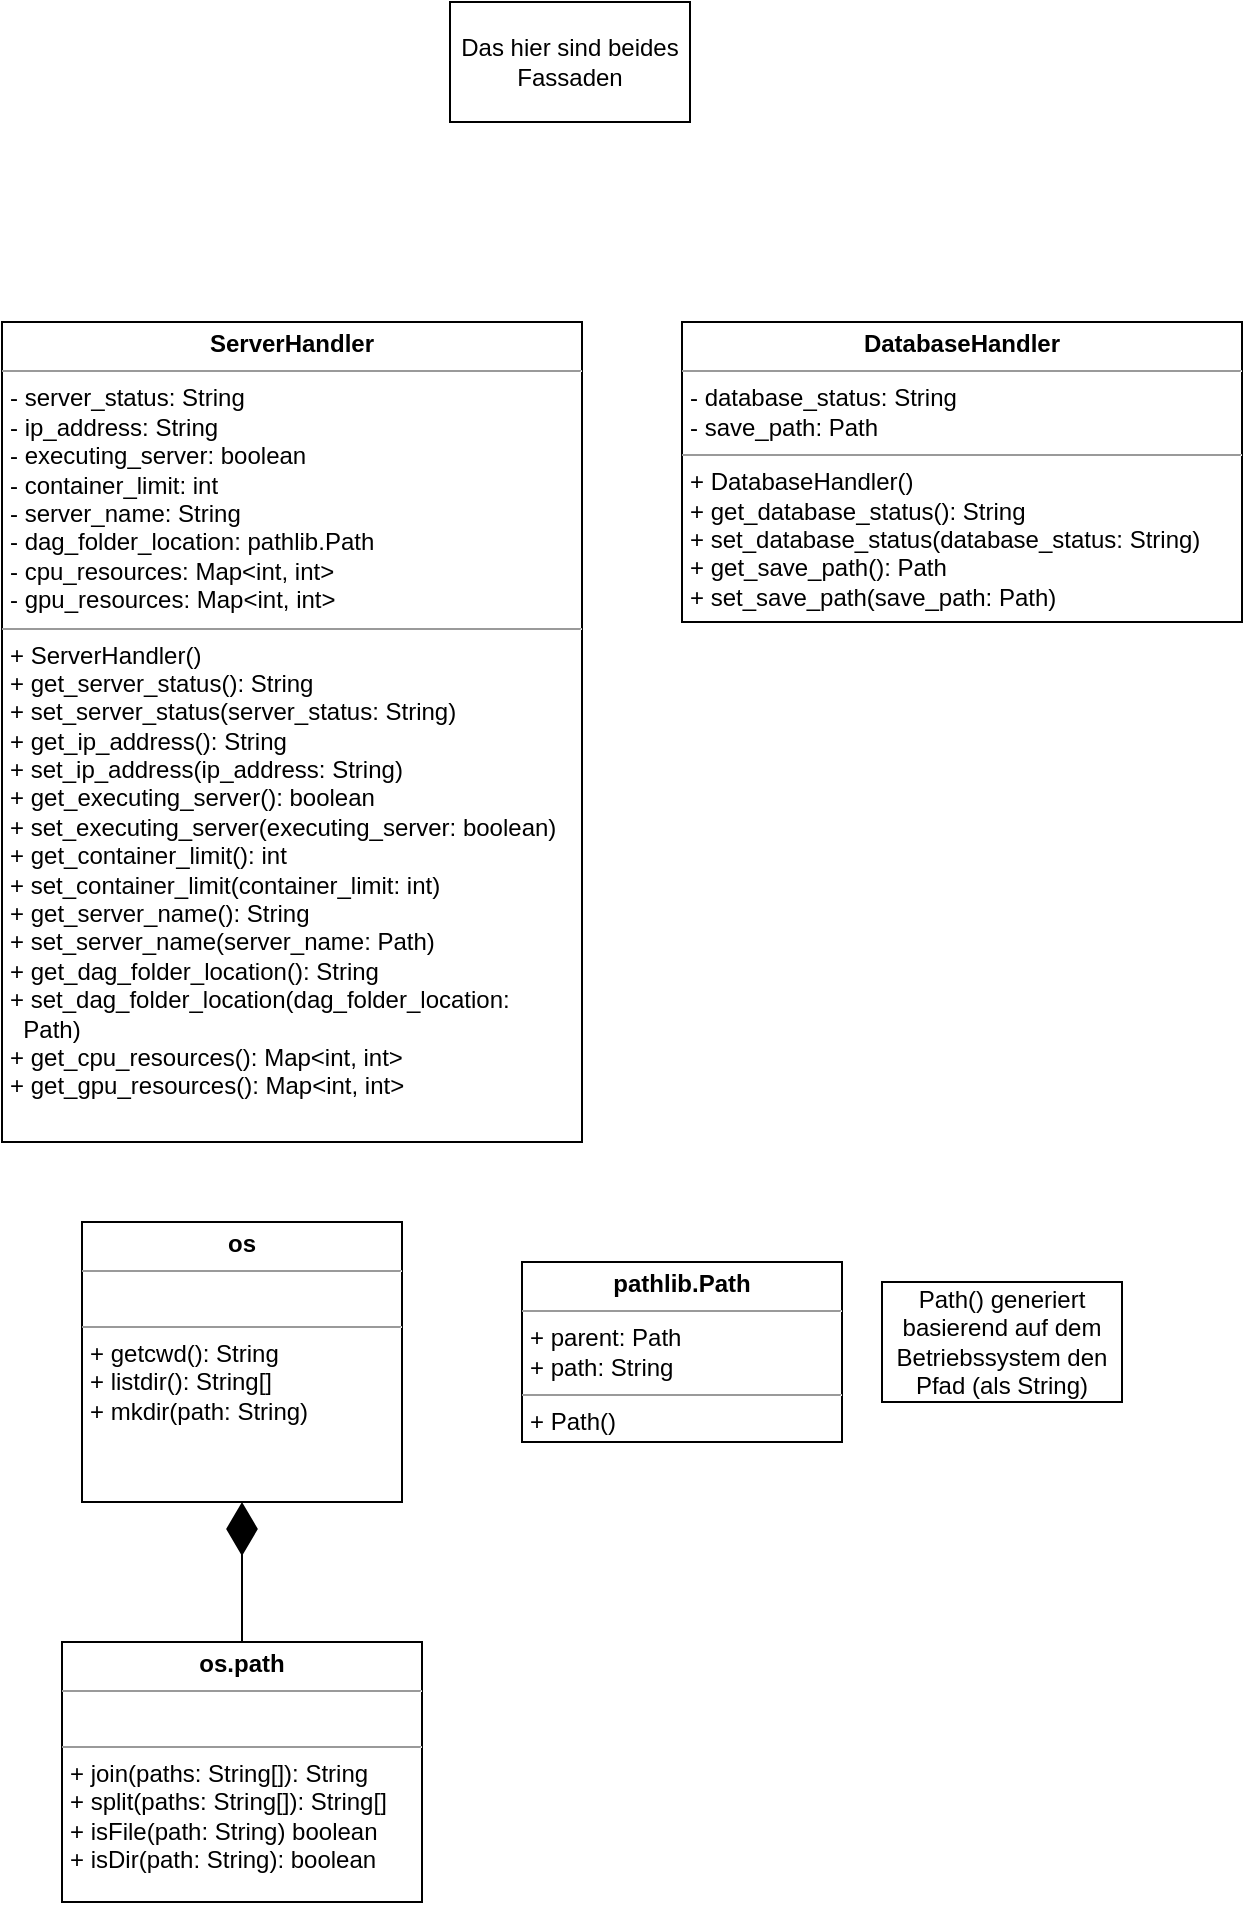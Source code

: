 <mxfile version="15.9.1" type="device"><diagram id="C5RBs43oDa-KdzZeNtuy" name="Page-1"><mxGraphModel dx="946" dy="645" grid="1" gridSize="10" guides="1" tooltips="1" connect="1" arrows="1" fold="1" page="1" pageScale="1" pageWidth="827" pageHeight="1169" math="0" shadow="0"><root><mxCell id="WIyWlLk6GJQsqaUBKTNV-0"/><mxCell id="WIyWlLk6GJQsqaUBKTNV-1" parent="WIyWlLk6GJQsqaUBKTNV-0"/><mxCell id="eIQceNs1QsFLlda-77z3-5" value="&lt;p style=&quot;margin: 0px ; margin-top: 4px ; text-align: center&quot;&gt;&lt;b&gt;ServerHandler&lt;/b&gt;&lt;/p&gt;&lt;hr size=&quot;1&quot;&gt;&lt;p style=&quot;margin: 0px ; margin-left: 4px&quot;&gt;- server_status: String&lt;/p&gt;&lt;p style=&quot;margin: 0px ; margin-left: 4px&quot;&gt;- ip_address: String&lt;/p&gt;&lt;p style=&quot;margin: 0px ; margin-left: 4px&quot;&gt;- executing_server: boolean&lt;/p&gt;&lt;p style=&quot;margin: 0px ; margin-left: 4px&quot;&gt;- container_limit: int&lt;/p&gt;&lt;p style=&quot;margin: 0px ; margin-left: 4px&quot;&gt;- server_name: String&lt;/p&gt;&lt;p style=&quot;margin: 0px ; margin-left: 4px&quot;&gt;- dag_folder_location: pathlib.Path&lt;/p&gt;&lt;p style=&quot;margin: 0px ; margin-left: 4px&quot;&gt;- cpu_resources: Map&amp;lt;int, int&amp;gt;&lt;/p&gt;&lt;p style=&quot;margin: 0px ; margin-left: 4px&quot;&gt;- gpu_resources: Map&amp;lt;int, int&amp;gt;&lt;/p&gt;&lt;hr size=&quot;1&quot;&gt;&lt;p style=&quot;margin: 0px ; margin-left: 4px&quot;&gt;+ ServerHandler()&lt;/p&gt;&lt;p style=&quot;margin: 0px ; margin-left: 4px&quot;&gt;+ get_server_status(): String&lt;/p&gt;&lt;p style=&quot;margin: 0px ; margin-left: 4px&quot;&gt;+ set_server_status(server_status: String)&lt;br&gt;&lt;/p&gt;&lt;p style=&quot;margin: 0px ; margin-left: 4px&quot;&gt;+ get_ip_address(): String&lt;/p&gt;&lt;p style=&quot;margin: 0px ; margin-left: 4px&quot;&gt;+ set_ip_address(ip_address: String)&lt;/p&gt;&lt;p style=&quot;margin: 0px ; margin-left: 4px&quot;&gt;+ get_executing_server(): boolean&lt;/p&gt;&lt;p style=&quot;margin: 0px ; margin-left: 4px&quot;&gt;+ set_executing_server(executing_server: boolean)&lt;/p&gt;&lt;p style=&quot;margin: 0px ; margin-left: 4px&quot;&gt;+ get_container_limit(): int&lt;/p&gt;&lt;p style=&quot;margin: 0px ; margin-left: 4px&quot;&gt;+ set_container_limit(container_limit: int)&lt;/p&gt;&lt;p style=&quot;margin: 0px ; margin-left: 4px&quot;&gt;+ get_server_name(): String&lt;/p&gt;&lt;p style=&quot;margin: 0px ; margin-left: 4px&quot;&gt;+ set_server_name(server_name: Path)&lt;/p&gt;&lt;p style=&quot;margin: 0px ; margin-left: 4px&quot;&gt;+ get_dag_folder_location(): String&lt;/p&gt;&lt;p style=&quot;margin: 0px ; margin-left: 4px&quot;&gt;+ set_dag_folder_location(dag_folder_location:&amp;nbsp;&lt;/p&gt;&lt;p style=&quot;margin: 0px ; margin-left: 4px&quot;&gt;&lt;span style=&quot;white-space: pre&quot;&gt;&amp;nbsp; &lt;/span&gt;Path)&lt;/p&gt;&lt;p style=&quot;margin: 0px ; margin-left: 4px&quot;&gt;+ get_cpu_resources(): Map&amp;lt;int, int&amp;gt;&lt;/p&gt;&lt;p style=&quot;margin: 0px ; margin-left: 4px&quot;&gt;+ get_gpu_resources(): Map&amp;lt;int, int&amp;gt;&lt;/p&gt;&lt;p style=&quot;margin: 0px ; margin-left: 4px&quot;&gt;&lt;br&gt;&lt;/p&gt;&lt;p style=&quot;margin: 0px ; margin-left: 4px&quot;&gt;&lt;br&gt;&lt;/p&gt;" style="verticalAlign=top;align=left;overflow=fill;fontSize=12;fontFamily=Helvetica;html=1;" vertex="1" parent="WIyWlLk6GJQsqaUBKTNV-1"><mxGeometry x="130" y="180" width="290" height="410" as="geometry"/></mxCell><mxCell id="eIQceNs1QsFLlda-77z3-6" value="&lt;p style=&quot;margin: 0px ; margin-top: 4px ; text-align: center&quot;&gt;&lt;b&gt;DatabaseHandler&lt;/b&gt;&lt;/p&gt;&lt;hr size=&quot;1&quot;&gt;&lt;p style=&quot;margin: 0px ; margin-left: 4px&quot;&gt;- database_status: String&lt;/p&gt;&lt;p style=&quot;margin: 0px ; margin-left: 4px&quot;&gt;- save_path: Path&lt;/p&gt;&lt;hr size=&quot;1&quot;&gt;&lt;p style=&quot;margin: 0px ; margin-left: 4px&quot;&gt;+ DatabaseHandler()&lt;/p&gt;&lt;p style=&quot;margin: 0px ; margin-left: 4px&quot;&gt;+ get_database_status(): String&lt;/p&gt;&lt;p style=&quot;margin: 0px ; margin-left: 4px&quot;&gt;+ set_database_status(database_status: String)&lt;/p&gt;&lt;p style=&quot;margin: 0px ; margin-left: 4px&quot;&gt;+ get_save_path(): Path&lt;/p&gt;&lt;p style=&quot;margin: 0px ; margin-left: 4px&quot;&gt;+ set_save_path(save_path: Path)&lt;/p&gt;&lt;p style=&quot;margin: 0px ; margin-left: 4px&quot;&gt;&lt;br&gt;&lt;/p&gt;" style="verticalAlign=top;align=left;overflow=fill;fontSize=12;fontFamily=Helvetica;html=1;" vertex="1" parent="WIyWlLk6GJQsqaUBKTNV-1"><mxGeometry x="470" y="180" width="280" height="150" as="geometry"/></mxCell><mxCell id="eIQceNs1QsFLlda-77z3-7" value="Das hier sind beides Fassaden" style="rounded=0;whiteSpace=wrap;html=1;" vertex="1" parent="WIyWlLk6GJQsqaUBKTNV-1"><mxGeometry x="354" y="20" width="120" height="60" as="geometry"/></mxCell><mxCell id="eIQceNs1QsFLlda-77z3-8" value="&lt;p style=&quot;margin: 0px ; margin-top: 4px ; text-align: center&quot;&gt;&lt;b&gt;os.path&lt;/b&gt;&lt;/p&gt;&lt;hr size=&quot;1&quot;&gt;&lt;p style=&quot;margin: 0px ; margin-left: 4px&quot;&gt;&lt;br&gt;&lt;/p&gt;&lt;hr size=&quot;1&quot;&gt;&lt;p style=&quot;margin: 0px ; margin-left: 4px&quot;&gt;+ join(paths: String[]): String&lt;br&gt;&lt;/p&gt;&lt;p style=&quot;margin: 0px ; margin-left: 4px&quot;&gt;+ split(paths: String[]): String[]&lt;/p&gt;&lt;p style=&quot;margin: 0px ; margin-left: 4px&quot;&gt;+ isFile(path: String) boolean&lt;/p&gt;&lt;p style=&quot;margin: 0px ; margin-left: 4px&quot;&gt;+ isDir(path: String): boolean&lt;/p&gt;&lt;p style=&quot;margin: 0px ; margin-left: 4px&quot;&gt;&lt;br&gt;&lt;/p&gt;&lt;p style=&quot;margin: 0px ; margin-left: 4px&quot;&gt;&lt;br&gt;&lt;/p&gt;&lt;p style=&quot;margin: 0px ; margin-left: 4px&quot;&gt;&lt;br&gt;&lt;/p&gt;" style="verticalAlign=top;align=left;overflow=fill;fontSize=12;fontFamily=Helvetica;html=1;" vertex="1" parent="WIyWlLk6GJQsqaUBKTNV-1"><mxGeometry x="160" y="840" width="180" height="130" as="geometry"/></mxCell><mxCell id="eIQceNs1QsFLlda-77z3-9" value="&lt;p style=&quot;margin: 0px ; margin-top: 4px ; text-align: center&quot;&gt;&lt;b&gt;pathlib.Path&lt;/b&gt;&lt;/p&gt;&lt;hr size=&quot;1&quot;&gt;&lt;p style=&quot;margin: 0px ; margin-left: 4px&quot;&gt;+ parent: Path&lt;/p&gt;&lt;p style=&quot;margin: 0px ; margin-left: 4px&quot;&gt;+ path: String&lt;/p&gt;&lt;hr size=&quot;1&quot;&gt;&lt;p style=&quot;margin: 0px ; margin-left: 4px&quot;&gt;+ Path()&lt;/p&gt;" style="verticalAlign=top;align=left;overflow=fill;fontSize=12;fontFamily=Helvetica;html=1;" vertex="1" parent="WIyWlLk6GJQsqaUBKTNV-1"><mxGeometry x="390" y="650" width="160" height="90" as="geometry"/></mxCell><mxCell id="eIQceNs1QsFLlda-77z3-10" value="&lt;p style=&quot;margin: 0px ; margin-top: 4px ; text-align: center&quot;&gt;&lt;b&gt;os&lt;/b&gt;&lt;/p&gt;&lt;hr size=&quot;1&quot;&gt;&lt;p style=&quot;margin: 0px ; margin-left: 4px&quot;&gt;&lt;br&gt;&lt;/p&gt;&lt;hr size=&quot;1&quot;&gt;&lt;p style=&quot;margin: 0px 0px 0px 4px&quot;&gt;+ getcwd(): String&lt;/p&gt;&lt;p style=&quot;margin: 0px 0px 0px 4px&quot;&gt;+ listdir(): String[]&lt;/p&gt;&lt;p style=&quot;margin: 0px 0px 0px 4px&quot;&gt;+ mkdir(path: String)&lt;br&gt;&lt;/p&gt;&lt;div&gt;&lt;br&gt;&lt;/div&gt;" style="verticalAlign=top;align=left;overflow=fill;fontSize=12;fontFamily=Helvetica;html=1;" vertex="1" parent="WIyWlLk6GJQsqaUBKTNV-1"><mxGeometry x="170" y="630" width="160" height="140" as="geometry"/></mxCell><mxCell id="eIQceNs1QsFLlda-77z3-11" value="" style="endArrow=diamondThin;endFill=1;endSize=24;html=1;rounded=0;" edge="1" parent="WIyWlLk6GJQsqaUBKTNV-1" source="eIQceNs1QsFLlda-77z3-8" target="eIQceNs1QsFLlda-77z3-10"><mxGeometry width="160" relative="1" as="geometry"><mxPoint x="470" y="810" as="sourcePoint"/><mxPoint x="630" y="810" as="targetPoint"/></mxGeometry></mxCell><mxCell id="eIQceNs1QsFLlda-77z3-12" value="Path() generiert basierend auf dem Betriebssystem den Pfad (als String)" style="rounded=0;whiteSpace=wrap;html=1;" vertex="1" parent="WIyWlLk6GJQsqaUBKTNV-1"><mxGeometry x="570" y="660" width="120" height="60" as="geometry"/></mxCell></root></mxGraphModel></diagram></mxfile>